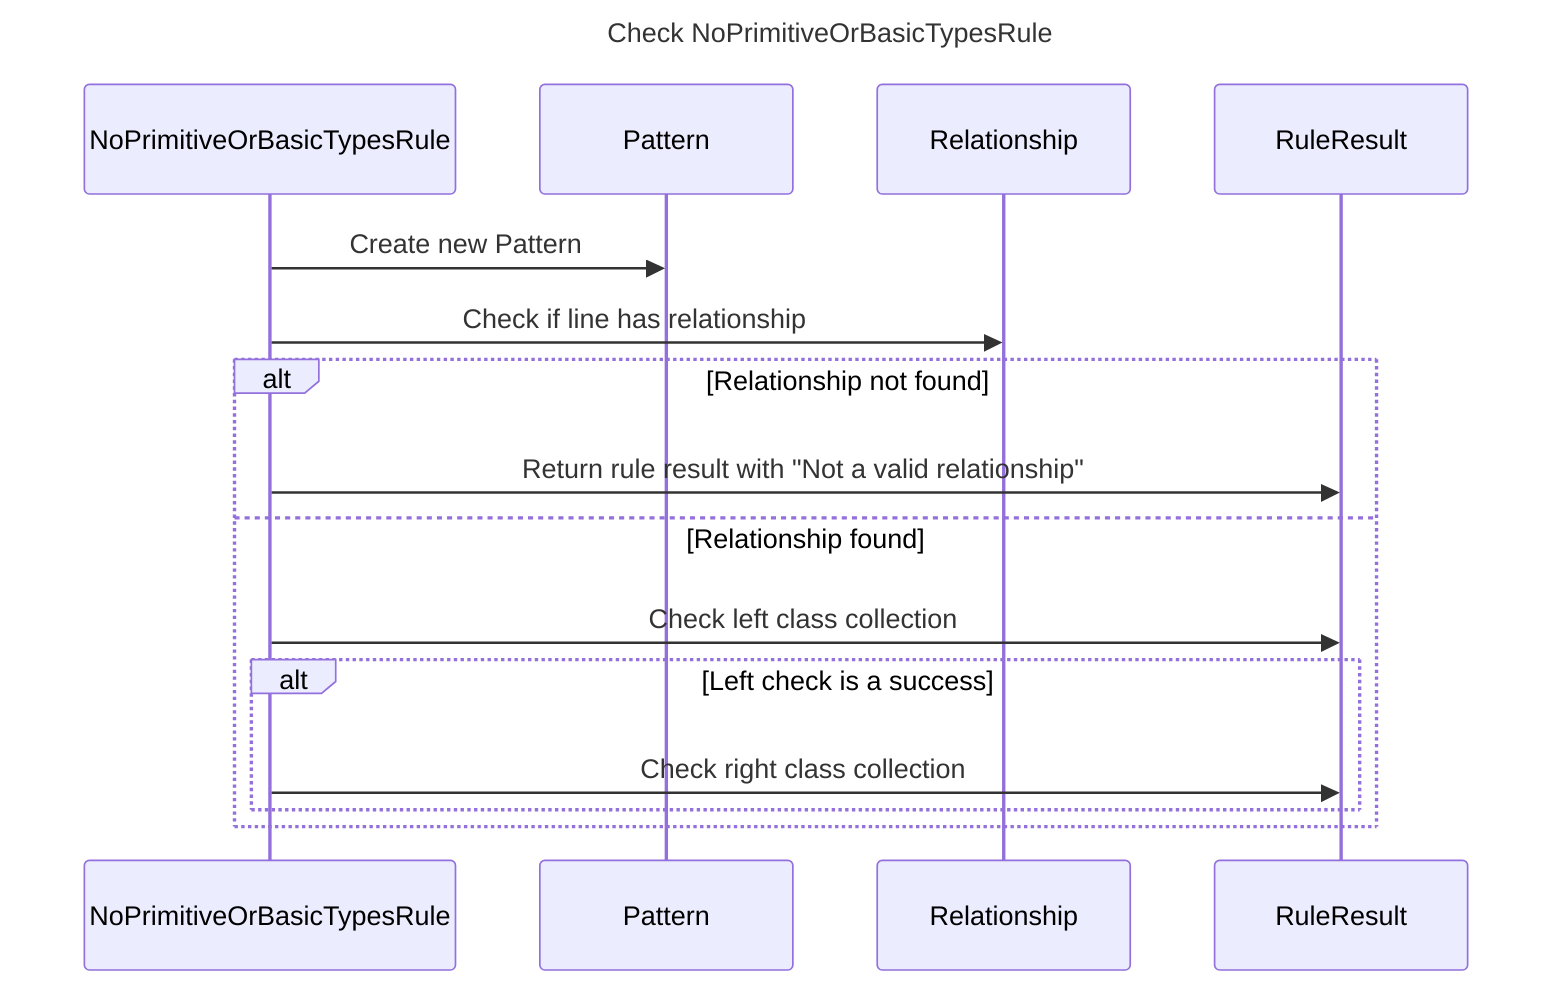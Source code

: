 ---
title: Check NoPrimitiveOrBasicTypesRule
---

sequenceDiagram
    participant NoPrimitiveOrBasicTypesRule
    participant Pattern
    participant Relationship
    participant RuleResult
    
    NoPrimitiveOrBasicTypesRule->>Pattern: Create new Pattern
    NoPrimitiveOrBasicTypesRule->>Relationship: Check if line has relationship
    alt Relationship not found
        NoPrimitiveOrBasicTypesRule->>RuleResult: Return rule result with "Not a valid relationship"
    else Relationship found
        NoPrimitiveOrBasicTypesRule->>RuleResult: Check left class collection
        alt Left check is a success
            NoPrimitiveOrBasicTypesRule->>RuleResult: Check right class collection
        end
    end
